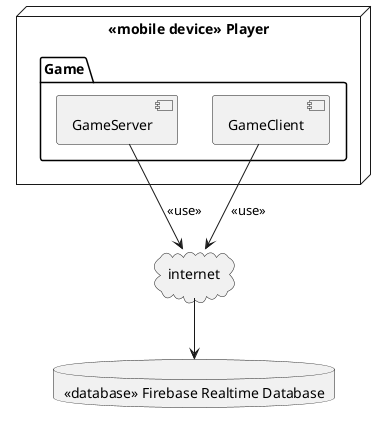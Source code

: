 @startuml

node "<<mobile device>> Player" as PlayerOne {
    package "Game" {
        component "GameServer" as P1GameServer
        component "GameClient" as P1GameClient
    }
}

database "<<database>> Firebase Realtime Database" as Firebase


cloud internet

P1GameClient --> internet : <<use>>
P1GameServer --> internet : <<use>>

internet --> Firebase

@enduml